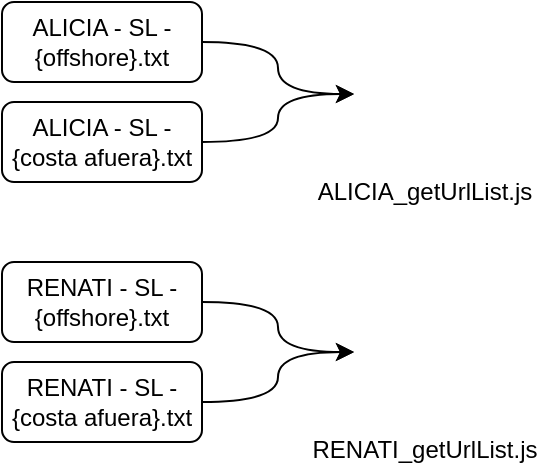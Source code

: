 <mxfile version="24.2.1" type="github">
  <diagram name="Página-1" id="gVBhoA8pPR8huvQvKDml">
    <mxGraphModel dx="1050" dy="522" grid="1" gridSize="10" guides="1" tooltips="1" connect="1" arrows="1" fold="1" page="1" pageScale="1" pageWidth="827" pageHeight="1169" math="0" shadow="0">
      <root>
        <mxCell id="0" />
        <mxCell id="1" parent="0" />
        <mxCell id="I8efuijmJ4XrfHdU1WwF-14" style="edgeStyle=orthogonalEdgeStyle;curved=1;rounded=0;orthogonalLoop=1;jettySize=auto;html=1;exitX=1;exitY=0.5;exitDx=0;exitDy=0;entryX=0;entryY=0.5;entryDx=0;entryDy=0;" edge="1" parent="1" source="I8efuijmJ4XrfHdU1WwF-2" target="I8efuijmJ4XrfHdU1WwF-8">
          <mxGeometry relative="1" as="geometry" />
        </mxCell>
        <mxCell id="I8efuijmJ4XrfHdU1WwF-2" value="ALICIA - SL - {offshore}.txt" style="rounded=1;whiteSpace=wrap;html=1;" vertex="1" parent="1">
          <mxGeometry x="30" y="40" width="100" height="40" as="geometry" />
        </mxCell>
        <mxCell id="I8efuijmJ4XrfHdU1WwF-15" style="edgeStyle=orthogonalEdgeStyle;curved=1;rounded=0;orthogonalLoop=1;jettySize=auto;html=1;exitX=1;exitY=0.5;exitDx=0;exitDy=0;entryX=0;entryY=0.5;entryDx=0;entryDy=0;" edge="1" parent="1" source="I8efuijmJ4XrfHdU1WwF-3" target="I8efuijmJ4XrfHdU1WwF-8">
          <mxGeometry relative="1" as="geometry">
            <mxPoint x="210" y="90" as="targetPoint" />
          </mxGeometry>
        </mxCell>
        <mxCell id="I8efuijmJ4XrfHdU1WwF-3" value="ALICIA - SL - {costa afuera}.txt" style="rounded=1;whiteSpace=wrap;html=1;" vertex="1" parent="1">
          <mxGeometry x="30" y="90" width="100" height="40" as="geometry" />
        </mxCell>
        <mxCell id="I8efuijmJ4XrfHdU1WwF-16" style="edgeStyle=orthogonalEdgeStyle;curved=1;rounded=0;orthogonalLoop=1;jettySize=auto;html=1;exitX=1;exitY=0.5;exitDx=0;exitDy=0;" edge="1" parent="1" source="I8efuijmJ4XrfHdU1WwF-4" target="I8efuijmJ4XrfHdU1WwF-9">
          <mxGeometry relative="1" as="geometry" />
        </mxCell>
        <mxCell id="I8efuijmJ4XrfHdU1WwF-4" value="RENATI - SL - {offshore}.txt" style="rounded=1;whiteSpace=wrap;html=1;" vertex="1" parent="1">
          <mxGeometry x="30" y="170" width="100" height="40" as="geometry" />
        </mxCell>
        <mxCell id="I8efuijmJ4XrfHdU1WwF-17" style="edgeStyle=orthogonalEdgeStyle;curved=1;rounded=0;orthogonalLoop=1;jettySize=auto;html=1;exitX=1;exitY=0.5;exitDx=0;exitDy=0;entryX=0;entryY=0.5;entryDx=0;entryDy=0;" edge="1" parent="1" source="I8efuijmJ4XrfHdU1WwF-5" target="I8efuijmJ4XrfHdU1WwF-9">
          <mxGeometry relative="1" as="geometry">
            <mxPoint x="180" y="230" as="targetPoint" />
          </mxGeometry>
        </mxCell>
        <mxCell id="I8efuijmJ4XrfHdU1WwF-5" value="RENATI - SL - {costa afuera}.txt" style="rounded=1;whiteSpace=wrap;html=1;" vertex="1" parent="1">
          <mxGeometry x="30" y="220" width="100" height="40" as="geometry" />
        </mxCell>
        <mxCell id="I8efuijmJ4XrfHdU1WwF-8" value="ALICIA_getUrlList.js" style="shape=image;html=1;verticalAlign=top;verticalLabelPosition=bottom;labelBackgroundColor=#ffffff;imageAspect=0;aspect=fixed;image=https://cdn0.iconfinder.com/data/icons/file-names-26/512/27-128.png" vertex="1" parent="1">
          <mxGeometry x="206" y="51" width="70" height="70" as="geometry" />
        </mxCell>
        <mxCell id="I8efuijmJ4XrfHdU1WwF-9" value="RENATI_getUrlList.js" style="shape=image;html=1;verticalAlign=top;verticalLabelPosition=bottom;labelBackgroundColor=#ffffff;imageAspect=0;aspect=fixed;image=https://cdn0.iconfinder.com/data/icons/file-names-26/512/27-128.png" vertex="1" parent="1">
          <mxGeometry x="206" y="180" width="70" height="70" as="geometry" />
        </mxCell>
      </root>
    </mxGraphModel>
  </diagram>
</mxfile>
